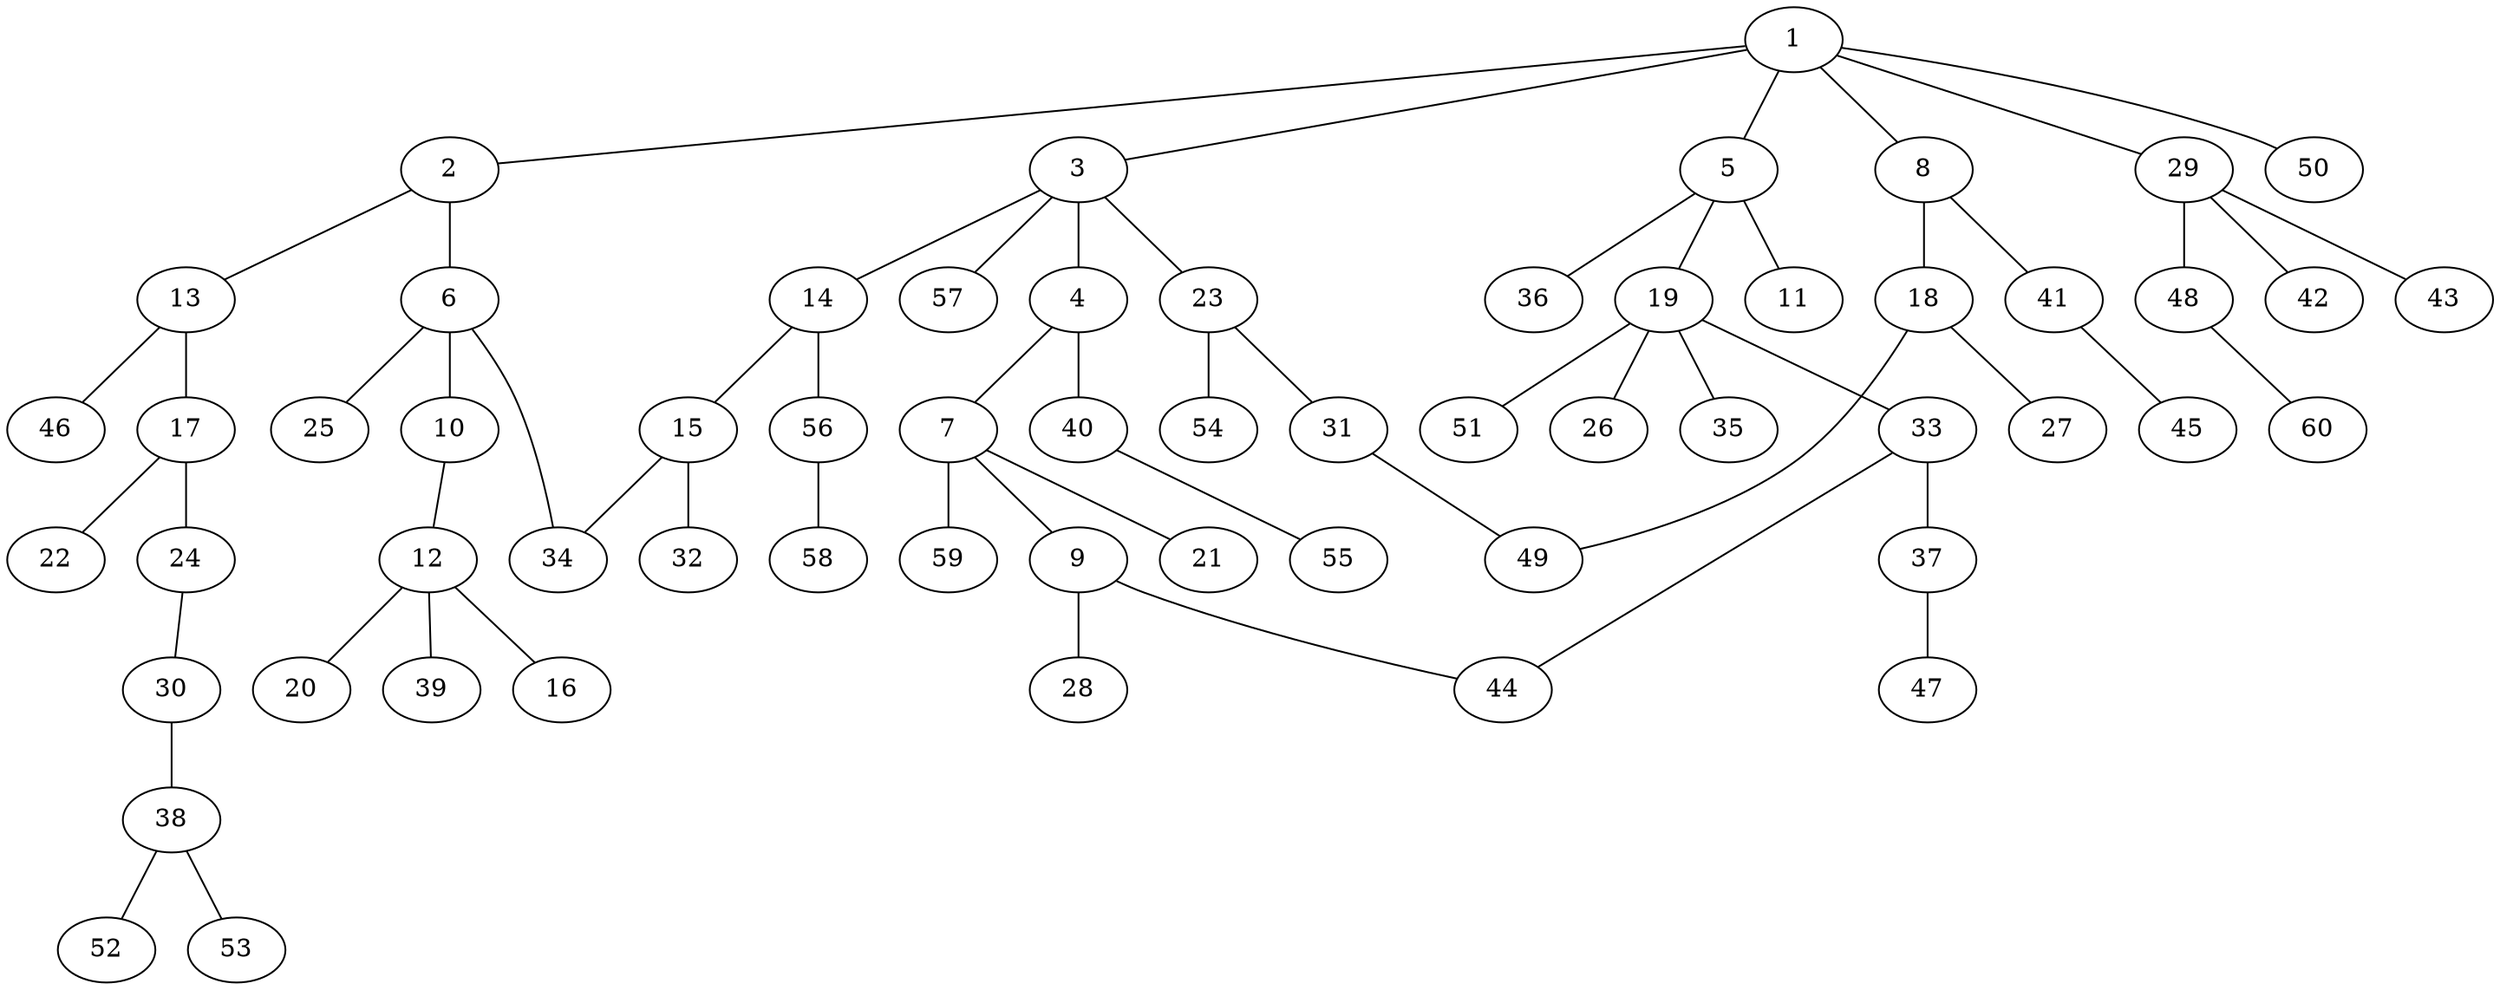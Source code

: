 graph graphname {1--2
1--3
1--5
1--8
1--29
1--50
2--6
2--13
3--4
3--14
3--23
3--57
4--7
4--40
5--11
5--19
5--36
6--10
6--25
6--34
7--9
7--21
7--59
8--18
8--41
9--28
9--44
10--12
12--16
12--20
12--39
13--17
13--46
14--15
14--56
15--32
15--34
17--22
17--24
18--27
18--49
19--26
19--33
19--35
19--51
23--31
23--54
24--30
29--42
29--43
29--48
30--38
31--49
33--37
33--44
37--47
38--52
38--53
40--55
41--45
48--60
56--58
}